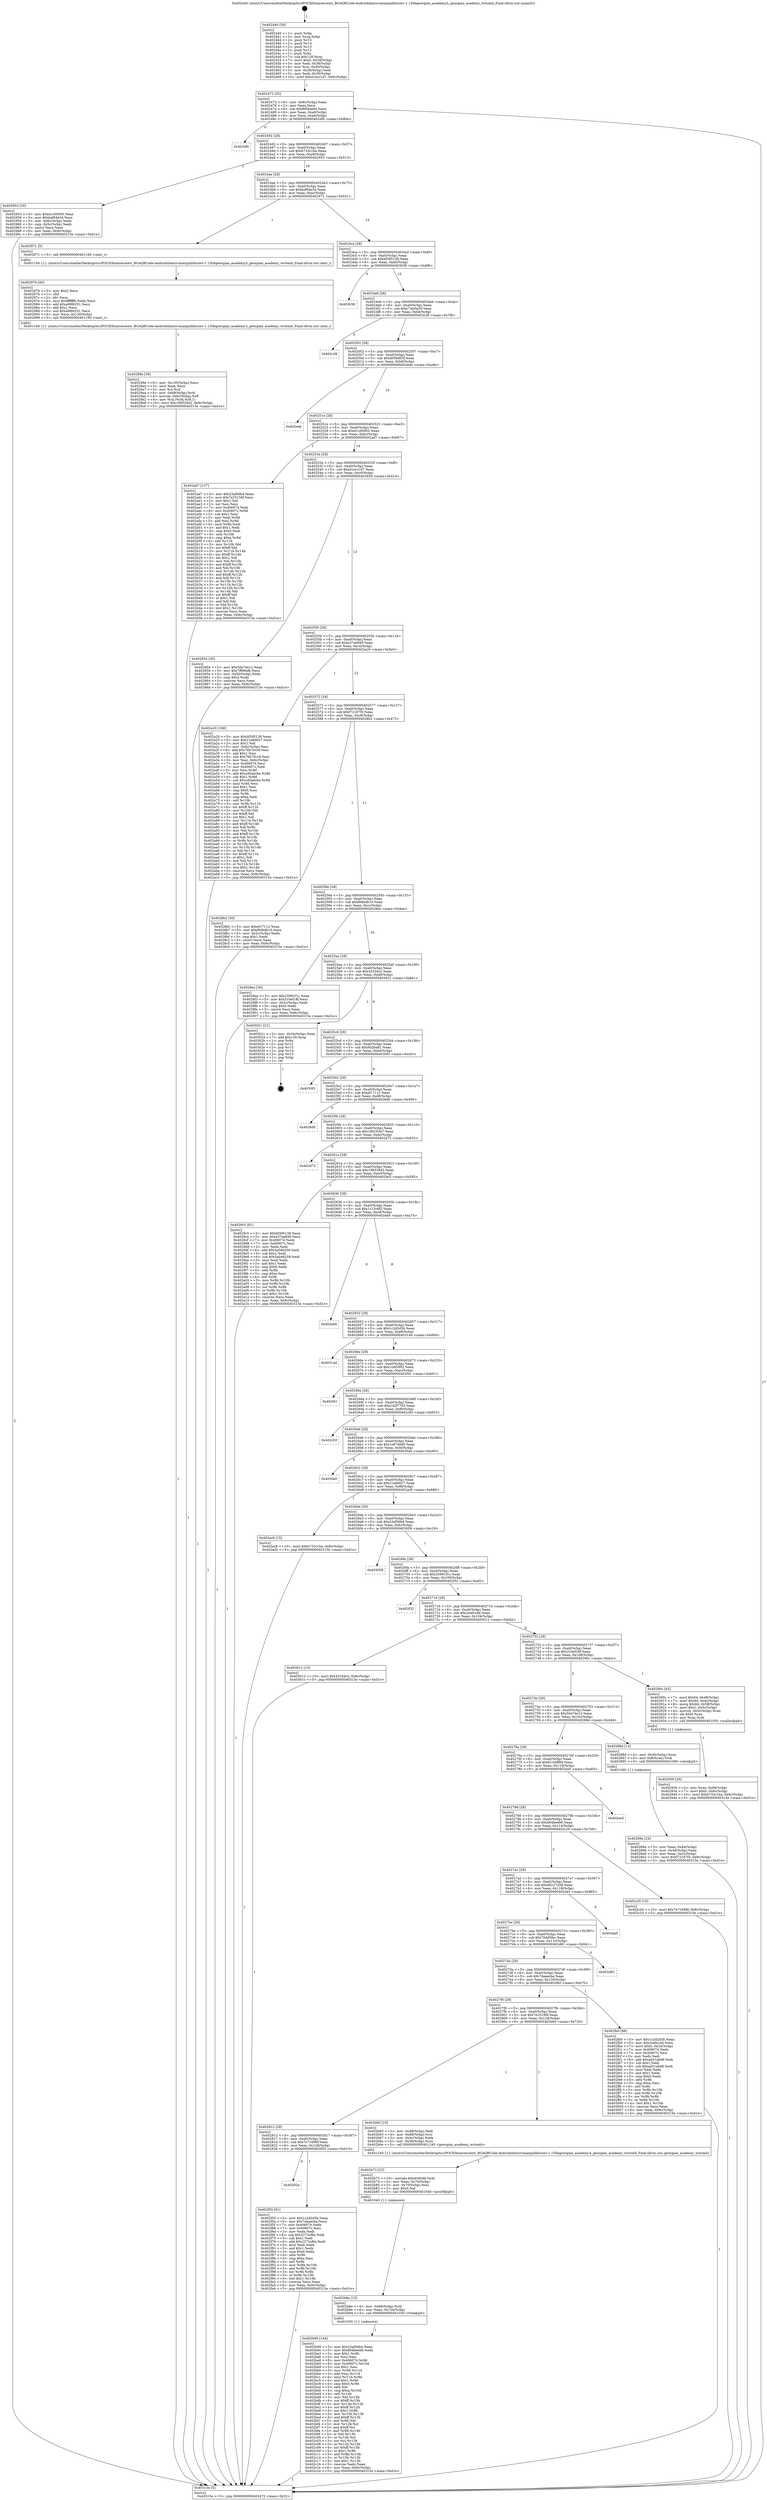 digraph "0x402440" {
  label = "0x402440 (/mnt/c/Users/mathe/Desktop/tcc/POCII/binaries/extr_BGAQRCode-Androidzbarsrcmainjnilibiconv-1.15libgeorgian_academy.h_georgian_academy_wctomb_Final-ollvm.out::main(0))"
  labelloc = "t"
  node[shape=record]

  Entry [label="",width=0.3,height=0.3,shape=circle,fillcolor=black,style=filled]
  "0x402472" [label="{
     0x402472 [32]\l
     | [instrs]\l
     &nbsp;&nbsp;0x402472 \<+6\>: mov -0x9c(%rbp),%eax\l
     &nbsp;&nbsp;0x402478 \<+2\>: mov %eax,%ecx\l
     &nbsp;&nbsp;0x40247a \<+6\>: sub $0x80f4ae6d,%ecx\l
     &nbsp;&nbsp;0x402480 \<+6\>: mov %eax,-0xa0(%rbp)\l
     &nbsp;&nbsp;0x402486 \<+6\>: mov %ecx,-0xa4(%rbp)\l
     &nbsp;&nbsp;0x40248c \<+6\>: je 0000000000402dfb \<main+0x9bb\>\l
  }"]
  "0x402dfb" [label="{
     0x402dfb\l
  }", style=dashed]
  "0x402492" [label="{
     0x402492 [28]\l
     | [instrs]\l
     &nbsp;&nbsp;0x402492 \<+5\>: jmp 0000000000402497 \<main+0x57\>\l
     &nbsp;&nbsp;0x402497 \<+6\>: mov -0xa0(%rbp),%eax\l
     &nbsp;&nbsp;0x40249d \<+5\>: sub $0xb733c1ba,%eax\l
     &nbsp;&nbsp;0x4024a2 \<+6\>: mov %eax,-0xa8(%rbp)\l
     &nbsp;&nbsp;0x4024a8 \<+6\>: je 0000000000402953 \<main+0x513\>\l
  }"]
  Exit [label="",width=0.3,height=0.3,shape=circle,fillcolor=black,style=filled,peripheries=2]
  "0x402953" [label="{
     0x402953 [30]\l
     | [instrs]\l
     &nbsp;&nbsp;0x402953 \<+5\>: mov $0xd1c00950,%eax\l
     &nbsp;&nbsp;0x402958 \<+5\>: mov $0xbaf94e3d,%ecx\l
     &nbsp;&nbsp;0x40295d \<+3\>: mov -0x6c(%rbp),%edx\l
     &nbsp;&nbsp;0x402960 \<+3\>: cmp -0x5c(%rbp),%edx\l
     &nbsp;&nbsp;0x402963 \<+3\>: cmovl %ecx,%eax\l
     &nbsp;&nbsp;0x402966 \<+6\>: mov %eax,-0x9c(%rbp)\l
     &nbsp;&nbsp;0x40296c \<+5\>: jmp 000000000040315e \<main+0xd1e\>\l
  }"]
  "0x4024ae" [label="{
     0x4024ae [28]\l
     | [instrs]\l
     &nbsp;&nbsp;0x4024ae \<+5\>: jmp 00000000004024b3 \<main+0x73\>\l
     &nbsp;&nbsp;0x4024b3 \<+6\>: mov -0xa0(%rbp),%eax\l
     &nbsp;&nbsp;0x4024b9 \<+5\>: sub $0xbaf94e3d,%eax\l
     &nbsp;&nbsp;0x4024be \<+6\>: mov %eax,-0xac(%rbp)\l
     &nbsp;&nbsp;0x4024c4 \<+6\>: je 0000000000402971 \<main+0x531\>\l
  }"]
  "0x40282e" [label="{
     0x40282e\l
  }", style=dashed]
  "0x402971" [label="{
     0x402971 [5]\l
     | [instrs]\l
     &nbsp;&nbsp;0x402971 \<+5\>: call 0000000000401160 \<next_i\>\l
     | [calls]\l
     &nbsp;&nbsp;0x401160 \{1\} (/mnt/c/Users/mathe/Desktop/tcc/POCII/binaries/extr_BGAQRCode-Androidzbarsrcmainjnilibiconv-1.15libgeorgian_academy.h_georgian_academy_wctomb_Final-ollvm.out::next_i)\l
  }"]
  "0x4024ca" [label="{
     0x4024ca [28]\l
     | [instrs]\l
     &nbsp;&nbsp;0x4024ca \<+5\>: jmp 00000000004024cf \<main+0x8f\>\l
     &nbsp;&nbsp;0x4024cf \<+6\>: mov -0xa0(%rbp),%eax\l
     &nbsp;&nbsp;0x4024d5 \<+5\>: sub $0xbf395138,%eax\l
     &nbsp;&nbsp;0x4024da \<+6\>: mov %eax,-0xb0(%rbp)\l
     &nbsp;&nbsp;0x4024e0 \<+6\>: je 0000000000403036 \<main+0xbf6\>\l
  }"]
  "0x402f55" [label="{
     0x402f55 [91]\l
     | [instrs]\l
     &nbsp;&nbsp;0x402f55 \<+5\>: mov $0x1c2d2d3b,%eax\l
     &nbsp;&nbsp;0x402f5a \<+5\>: mov $0x7daaecba,%ecx\l
     &nbsp;&nbsp;0x402f5f \<+7\>: mov 0x406074,%edx\l
     &nbsp;&nbsp;0x402f66 \<+7\>: mov 0x40607c,%esi\l
     &nbsp;&nbsp;0x402f6d \<+2\>: mov %edx,%edi\l
     &nbsp;&nbsp;0x402f6f \<+6\>: sub $0x2272cf6e,%edi\l
     &nbsp;&nbsp;0x402f75 \<+3\>: sub $0x1,%edi\l
     &nbsp;&nbsp;0x402f78 \<+6\>: add $0x2272cf6e,%edi\l
     &nbsp;&nbsp;0x402f7e \<+3\>: imul %edi,%edx\l
     &nbsp;&nbsp;0x402f81 \<+3\>: and $0x1,%edx\l
     &nbsp;&nbsp;0x402f84 \<+3\>: cmp $0x0,%edx\l
     &nbsp;&nbsp;0x402f87 \<+4\>: sete %r8b\l
     &nbsp;&nbsp;0x402f8b \<+3\>: cmp $0xa,%esi\l
     &nbsp;&nbsp;0x402f8e \<+4\>: setl %r9b\l
     &nbsp;&nbsp;0x402f92 \<+3\>: mov %r8b,%r10b\l
     &nbsp;&nbsp;0x402f95 \<+3\>: and %r9b,%r10b\l
     &nbsp;&nbsp;0x402f98 \<+3\>: xor %r9b,%r8b\l
     &nbsp;&nbsp;0x402f9b \<+3\>: or %r8b,%r10b\l
     &nbsp;&nbsp;0x402f9e \<+4\>: test $0x1,%r10b\l
     &nbsp;&nbsp;0x402fa2 \<+3\>: cmovne %ecx,%eax\l
     &nbsp;&nbsp;0x402fa5 \<+6\>: mov %eax,-0x9c(%rbp)\l
     &nbsp;&nbsp;0x402fab \<+5\>: jmp 000000000040315e \<main+0xd1e\>\l
  }"]
  "0x403036" [label="{
     0x403036\l
  }", style=dashed]
  "0x4024e6" [label="{
     0x4024e6 [28]\l
     | [instrs]\l
     &nbsp;&nbsp;0x4024e6 \<+5\>: jmp 00000000004024eb \<main+0xab\>\l
     &nbsp;&nbsp;0x4024eb \<+6\>: mov -0xa0(%rbp),%eax\l
     &nbsp;&nbsp;0x4024f1 \<+5\>: sub $0xc7ab0a29,%eax\l
     &nbsp;&nbsp;0x4024f6 \<+6\>: mov %eax,-0xb4(%rbp)\l
     &nbsp;&nbsp;0x4024fc \<+6\>: je 0000000000402c38 \<main+0x7f8\>\l
  }"]
  "0x402b99" [label="{
     0x402b99 [144]\l
     | [instrs]\l
     &nbsp;&nbsp;0x402b99 \<+5\>: mov $0x23af56b4,%eax\l
     &nbsp;&nbsp;0x402b9e \<+5\>: mov $0x664bee66,%edx\l
     &nbsp;&nbsp;0x402ba3 \<+3\>: mov $0x1,%r8b\l
     &nbsp;&nbsp;0x402ba6 \<+2\>: xor %esi,%esi\l
     &nbsp;&nbsp;0x402ba8 \<+8\>: mov 0x406074,%r9d\l
     &nbsp;&nbsp;0x402bb0 \<+8\>: mov 0x40607c,%r10d\l
     &nbsp;&nbsp;0x402bb8 \<+3\>: sub $0x1,%esi\l
     &nbsp;&nbsp;0x402bbb \<+3\>: mov %r9d,%r11d\l
     &nbsp;&nbsp;0x402bbe \<+3\>: add %esi,%r11d\l
     &nbsp;&nbsp;0x402bc1 \<+4\>: imul %r11d,%r9d\l
     &nbsp;&nbsp;0x402bc5 \<+4\>: and $0x1,%r9d\l
     &nbsp;&nbsp;0x402bc9 \<+4\>: cmp $0x0,%r9d\l
     &nbsp;&nbsp;0x402bcd \<+3\>: sete %bl\l
     &nbsp;&nbsp;0x402bd0 \<+4\>: cmp $0xa,%r10d\l
     &nbsp;&nbsp;0x402bd4 \<+4\>: setl %r14b\l
     &nbsp;&nbsp;0x402bd8 \<+3\>: mov %bl,%r15b\l
     &nbsp;&nbsp;0x402bdb \<+4\>: xor $0xff,%r15b\l
     &nbsp;&nbsp;0x402bdf \<+3\>: mov %r14b,%r12b\l
     &nbsp;&nbsp;0x402be2 \<+4\>: xor $0xff,%r12b\l
     &nbsp;&nbsp;0x402be6 \<+4\>: xor $0x1,%r8b\l
     &nbsp;&nbsp;0x402bea \<+3\>: mov %r15b,%r13b\l
     &nbsp;&nbsp;0x402bed \<+4\>: and $0xff,%r13b\l
     &nbsp;&nbsp;0x402bf1 \<+3\>: and %r8b,%bl\l
     &nbsp;&nbsp;0x402bf4 \<+3\>: mov %r12b,%cl\l
     &nbsp;&nbsp;0x402bf7 \<+3\>: and $0xff,%cl\l
     &nbsp;&nbsp;0x402bfa \<+3\>: and %r8b,%r14b\l
     &nbsp;&nbsp;0x402bfd \<+3\>: or %bl,%r13b\l
     &nbsp;&nbsp;0x402c00 \<+3\>: or %r14b,%cl\l
     &nbsp;&nbsp;0x402c03 \<+3\>: xor %cl,%r13b\l
     &nbsp;&nbsp;0x402c06 \<+3\>: or %r12b,%r15b\l
     &nbsp;&nbsp;0x402c09 \<+4\>: xor $0xff,%r15b\l
     &nbsp;&nbsp;0x402c0d \<+4\>: or $0x1,%r8b\l
     &nbsp;&nbsp;0x402c11 \<+3\>: and %r8b,%r15b\l
     &nbsp;&nbsp;0x402c14 \<+3\>: or %r15b,%r13b\l
     &nbsp;&nbsp;0x402c17 \<+4\>: test $0x1,%r13b\l
     &nbsp;&nbsp;0x402c1b \<+3\>: cmovne %edx,%eax\l
     &nbsp;&nbsp;0x402c1e \<+6\>: mov %eax,-0x9c(%rbp)\l
     &nbsp;&nbsp;0x402c24 \<+5\>: jmp 000000000040315e \<main+0xd1e\>\l
  }"]
  "0x402c38" [label="{
     0x402c38\l
  }", style=dashed]
  "0x402502" [label="{
     0x402502 [28]\l
     | [instrs]\l
     &nbsp;&nbsp;0x402502 \<+5\>: jmp 0000000000402507 \<main+0xc7\>\l
     &nbsp;&nbsp;0x402507 \<+6\>: mov -0xa0(%rbp),%eax\l
     &nbsp;&nbsp;0x40250d \<+5\>: sub $0xd05bd03f,%eax\l
     &nbsp;&nbsp;0x402512 \<+6\>: mov %eax,-0xb8(%rbp)\l
     &nbsp;&nbsp;0x402518 \<+6\>: je 0000000000402ede \<main+0xa9e\>\l
  }"]
  "0x402b8a" [label="{
     0x402b8a [15]\l
     | [instrs]\l
     &nbsp;&nbsp;0x402b8a \<+4\>: mov -0x68(%rbp),%rdi\l
     &nbsp;&nbsp;0x402b8e \<+6\>: mov %eax,-0x134(%rbp)\l
     &nbsp;&nbsp;0x402b94 \<+5\>: call 0000000000401030 \<free@plt\>\l
     | [calls]\l
     &nbsp;&nbsp;0x401030 \{1\} (unknown)\l
  }"]
  "0x402ede" [label="{
     0x402ede\l
  }", style=dashed]
  "0x40251e" [label="{
     0x40251e [28]\l
     | [instrs]\l
     &nbsp;&nbsp;0x40251e \<+5\>: jmp 0000000000402523 \<main+0xe3\>\l
     &nbsp;&nbsp;0x402523 \<+6\>: mov -0xa0(%rbp),%eax\l
     &nbsp;&nbsp;0x402529 \<+5\>: sub $0xd1c00950,%eax\l
     &nbsp;&nbsp;0x40252e \<+6\>: mov %eax,-0xbc(%rbp)\l
     &nbsp;&nbsp;0x402534 \<+6\>: je 0000000000402ad7 \<main+0x697\>\l
  }"]
  "0x402b73" [label="{
     0x402b73 [23]\l
     | [instrs]\l
     &nbsp;&nbsp;0x402b73 \<+10\>: movabs $0x4040d6,%rdi\l
     &nbsp;&nbsp;0x402b7d \<+3\>: mov %eax,-0x70(%rbp)\l
     &nbsp;&nbsp;0x402b80 \<+3\>: mov -0x70(%rbp),%esi\l
     &nbsp;&nbsp;0x402b83 \<+2\>: mov $0x0,%al\l
     &nbsp;&nbsp;0x402b85 \<+5\>: call 0000000000401040 \<printf@plt\>\l
     | [calls]\l
     &nbsp;&nbsp;0x401040 \{1\} (unknown)\l
  }"]
  "0x402ad7" [label="{
     0x402ad7 [137]\l
     | [instrs]\l
     &nbsp;&nbsp;0x402ad7 \<+5\>: mov $0x23af56b4,%eax\l
     &nbsp;&nbsp;0x402adc \<+5\>: mov $0x7e25156f,%ecx\l
     &nbsp;&nbsp;0x402ae1 \<+2\>: mov $0x1,%dl\l
     &nbsp;&nbsp;0x402ae3 \<+2\>: xor %esi,%esi\l
     &nbsp;&nbsp;0x402ae5 \<+7\>: mov 0x406074,%edi\l
     &nbsp;&nbsp;0x402aec \<+8\>: mov 0x40607c,%r8d\l
     &nbsp;&nbsp;0x402af4 \<+3\>: sub $0x1,%esi\l
     &nbsp;&nbsp;0x402af7 \<+3\>: mov %edi,%r9d\l
     &nbsp;&nbsp;0x402afa \<+3\>: add %esi,%r9d\l
     &nbsp;&nbsp;0x402afd \<+4\>: imul %r9d,%edi\l
     &nbsp;&nbsp;0x402b01 \<+3\>: and $0x1,%edi\l
     &nbsp;&nbsp;0x402b04 \<+3\>: cmp $0x0,%edi\l
     &nbsp;&nbsp;0x402b07 \<+4\>: sete %r10b\l
     &nbsp;&nbsp;0x402b0b \<+4\>: cmp $0xa,%r8d\l
     &nbsp;&nbsp;0x402b0f \<+4\>: setl %r11b\l
     &nbsp;&nbsp;0x402b13 \<+3\>: mov %r10b,%bl\l
     &nbsp;&nbsp;0x402b16 \<+3\>: xor $0xff,%bl\l
     &nbsp;&nbsp;0x402b19 \<+3\>: mov %r11b,%r14b\l
     &nbsp;&nbsp;0x402b1c \<+4\>: xor $0xff,%r14b\l
     &nbsp;&nbsp;0x402b20 \<+3\>: xor $0x1,%dl\l
     &nbsp;&nbsp;0x402b23 \<+3\>: mov %bl,%r15b\l
     &nbsp;&nbsp;0x402b26 \<+4\>: and $0xff,%r15b\l
     &nbsp;&nbsp;0x402b2a \<+3\>: and %dl,%r10b\l
     &nbsp;&nbsp;0x402b2d \<+3\>: mov %r14b,%r12b\l
     &nbsp;&nbsp;0x402b30 \<+4\>: and $0xff,%r12b\l
     &nbsp;&nbsp;0x402b34 \<+3\>: and %dl,%r11b\l
     &nbsp;&nbsp;0x402b37 \<+3\>: or %r10b,%r15b\l
     &nbsp;&nbsp;0x402b3a \<+3\>: or %r11b,%r12b\l
     &nbsp;&nbsp;0x402b3d \<+3\>: xor %r12b,%r15b\l
     &nbsp;&nbsp;0x402b40 \<+3\>: or %r14b,%bl\l
     &nbsp;&nbsp;0x402b43 \<+3\>: xor $0xff,%bl\l
     &nbsp;&nbsp;0x402b46 \<+3\>: or $0x1,%dl\l
     &nbsp;&nbsp;0x402b49 \<+2\>: and %dl,%bl\l
     &nbsp;&nbsp;0x402b4b \<+3\>: or %bl,%r15b\l
     &nbsp;&nbsp;0x402b4e \<+4\>: test $0x1,%r15b\l
     &nbsp;&nbsp;0x402b52 \<+3\>: cmovne %ecx,%eax\l
     &nbsp;&nbsp;0x402b55 \<+6\>: mov %eax,-0x9c(%rbp)\l
     &nbsp;&nbsp;0x402b5b \<+5\>: jmp 000000000040315e \<main+0xd1e\>\l
  }"]
  "0x40253a" [label="{
     0x40253a [28]\l
     | [instrs]\l
     &nbsp;&nbsp;0x40253a \<+5\>: jmp 000000000040253f \<main+0xff\>\l
     &nbsp;&nbsp;0x40253f \<+6\>: mov -0xa0(%rbp),%eax\l
     &nbsp;&nbsp;0x402545 \<+5\>: sub $0xd1ecc1d7,%eax\l
     &nbsp;&nbsp;0x40254a \<+6\>: mov %eax,-0xc0(%rbp)\l
     &nbsp;&nbsp;0x402550 \<+6\>: je 0000000000402854 \<main+0x414\>\l
  }"]
  "0x402812" [label="{
     0x402812 [28]\l
     | [instrs]\l
     &nbsp;&nbsp;0x402812 \<+5\>: jmp 0000000000402817 \<main+0x3d7\>\l
     &nbsp;&nbsp;0x402817 \<+6\>: mov -0xa0(%rbp),%eax\l
     &nbsp;&nbsp;0x40281d \<+5\>: sub $0x7e71699f,%eax\l
     &nbsp;&nbsp;0x402822 \<+6\>: mov %eax,-0x128(%rbp)\l
     &nbsp;&nbsp;0x402828 \<+6\>: je 0000000000402f55 \<main+0xb15\>\l
  }"]
  "0x402854" [label="{
     0x402854 [30]\l
     | [instrs]\l
     &nbsp;&nbsp;0x402854 \<+5\>: mov $0x50e74e12,%eax\l
     &nbsp;&nbsp;0x402859 \<+5\>: mov $0x7ff99bfb,%ecx\l
     &nbsp;&nbsp;0x40285e \<+3\>: mov -0x30(%rbp),%edx\l
     &nbsp;&nbsp;0x402861 \<+3\>: cmp $0x2,%edx\l
     &nbsp;&nbsp;0x402864 \<+3\>: cmovne %ecx,%eax\l
     &nbsp;&nbsp;0x402867 \<+6\>: mov %eax,-0x9c(%rbp)\l
     &nbsp;&nbsp;0x40286d \<+5\>: jmp 000000000040315e \<main+0xd1e\>\l
  }"]
  "0x402556" [label="{
     0x402556 [28]\l
     | [instrs]\l
     &nbsp;&nbsp;0x402556 \<+5\>: jmp 000000000040255b \<main+0x11b\>\l
     &nbsp;&nbsp;0x40255b \<+6\>: mov -0xa0(%rbp),%eax\l
     &nbsp;&nbsp;0x402561 \<+5\>: sub $0xe37ae849,%eax\l
     &nbsp;&nbsp;0x402566 \<+6\>: mov %eax,-0xc4(%rbp)\l
     &nbsp;&nbsp;0x40256c \<+6\>: je 0000000000402a20 \<main+0x5e0\>\l
  }"]
  "0x40315e" [label="{
     0x40315e [5]\l
     | [instrs]\l
     &nbsp;&nbsp;0x40315e \<+5\>: jmp 0000000000402472 \<main+0x32\>\l
  }"]
  "0x402440" [label="{
     0x402440 [50]\l
     | [instrs]\l
     &nbsp;&nbsp;0x402440 \<+1\>: push %rbp\l
     &nbsp;&nbsp;0x402441 \<+3\>: mov %rsp,%rbp\l
     &nbsp;&nbsp;0x402444 \<+2\>: push %r15\l
     &nbsp;&nbsp;0x402446 \<+2\>: push %r14\l
     &nbsp;&nbsp;0x402448 \<+2\>: push %r13\l
     &nbsp;&nbsp;0x40244a \<+2\>: push %r12\l
     &nbsp;&nbsp;0x40244c \<+1\>: push %rbx\l
     &nbsp;&nbsp;0x40244d \<+7\>: sub $0x128,%rsp\l
     &nbsp;&nbsp;0x402454 \<+7\>: movl $0x0,-0x34(%rbp)\l
     &nbsp;&nbsp;0x40245b \<+3\>: mov %edi,-0x38(%rbp)\l
     &nbsp;&nbsp;0x40245e \<+4\>: mov %rsi,-0x40(%rbp)\l
     &nbsp;&nbsp;0x402462 \<+3\>: mov -0x38(%rbp),%edi\l
     &nbsp;&nbsp;0x402465 \<+3\>: mov %edi,-0x30(%rbp)\l
     &nbsp;&nbsp;0x402468 \<+10\>: movl $0xd1ecc1d7,-0x9c(%rbp)\l
  }"]
  "0x402b60" [label="{
     0x402b60 [19]\l
     | [instrs]\l
     &nbsp;&nbsp;0x402b60 \<+3\>: mov -0x48(%rbp),%edi\l
     &nbsp;&nbsp;0x402b63 \<+4\>: mov -0x68(%rbp),%rsi\l
     &nbsp;&nbsp;0x402b67 \<+3\>: mov -0x4c(%rbp),%edx\l
     &nbsp;&nbsp;0x402b6a \<+4\>: mov -0x58(%rbp),%rcx\l
     &nbsp;&nbsp;0x402b6e \<+5\>: call 0000000000401240 \<georgian_academy_wctomb\>\l
     | [calls]\l
     &nbsp;&nbsp;0x401240 \{1\} (/mnt/c/Users/mathe/Desktop/tcc/POCII/binaries/extr_BGAQRCode-Androidzbarsrcmainjnilibiconv-1.15libgeorgian_academy.h_georgian_academy_wctomb_Final-ollvm.out::georgian_academy_wctomb)\l
  }"]
  "0x402a20" [label="{
     0x402a20 [168]\l
     | [instrs]\l
     &nbsp;&nbsp;0x402a20 \<+5\>: mov $0xbf395138,%eax\l
     &nbsp;&nbsp;0x402a25 \<+5\>: mov $0x21a66627,%ecx\l
     &nbsp;&nbsp;0x402a2a \<+2\>: mov $0x1,%dl\l
     &nbsp;&nbsp;0x402a2c \<+3\>: mov -0x6c(%rbp),%esi\l
     &nbsp;&nbsp;0x402a2f \<+6\>: add $0x76b70cc8,%esi\l
     &nbsp;&nbsp;0x402a35 \<+3\>: add $0x1,%esi\l
     &nbsp;&nbsp;0x402a38 \<+6\>: sub $0x76b70cc8,%esi\l
     &nbsp;&nbsp;0x402a3e \<+3\>: mov %esi,-0x6c(%rbp)\l
     &nbsp;&nbsp;0x402a41 \<+7\>: mov 0x406074,%esi\l
     &nbsp;&nbsp;0x402a48 \<+7\>: mov 0x40607c,%edi\l
     &nbsp;&nbsp;0x402a4f \<+3\>: mov %esi,%r8d\l
     &nbsp;&nbsp;0x402a52 \<+7\>: add $0xcd0adcbe,%r8d\l
     &nbsp;&nbsp;0x402a59 \<+4\>: sub $0x1,%r8d\l
     &nbsp;&nbsp;0x402a5d \<+7\>: sub $0xcd0adcbe,%r8d\l
     &nbsp;&nbsp;0x402a64 \<+4\>: imul %r8d,%esi\l
     &nbsp;&nbsp;0x402a68 \<+3\>: and $0x1,%esi\l
     &nbsp;&nbsp;0x402a6b \<+3\>: cmp $0x0,%esi\l
     &nbsp;&nbsp;0x402a6e \<+4\>: sete %r9b\l
     &nbsp;&nbsp;0x402a72 \<+3\>: cmp $0xa,%edi\l
     &nbsp;&nbsp;0x402a75 \<+4\>: setl %r10b\l
     &nbsp;&nbsp;0x402a79 \<+3\>: mov %r9b,%r11b\l
     &nbsp;&nbsp;0x402a7c \<+4\>: xor $0xff,%r11b\l
     &nbsp;&nbsp;0x402a80 \<+3\>: mov %r10b,%bl\l
     &nbsp;&nbsp;0x402a83 \<+3\>: xor $0xff,%bl\l
     &nbsp;&nbsp;0x402a86 \<+3\>: xor $0x1,%dl\l
     &nbsp;&nbsp;0x402a89 \<+3\>: mov %r11b,%r14b\l
     &nbsp;&nbsp;0x402a8c \<+4\>: and $0xff,%r14b\l
     &nbsp;&nbsp;0x402a90 \<+3\>: and %dl,%r9b\l
     &nbsp;&nbsp;0x402a93 \<+3\>: mov %bl,%r15b\l
     &nbsp;&nbsp;0x402a96 \<+4\>: and $0xff,%r15b\l
     &nbsp;&nbsp;0x402a9a \<+3\>: and %dl,%r10b\l
     &nbsp;&nbsp;0x402a9d \<+3\>: or %r9b,%r14b\l
     &nbsp;&nbsp;0x402aa0 \<+3\>: or %r10b,%r15b\l
     &nbsp;&nbsp;0x402aa3 \<+3\>: xor %r15b,%r14b\l
     &nbsp;&nbsp;0x402aa6 \<+3\>: or %bl,%r11b\l
     &nbsp;&nbsp;0x402aa9 \<+4\>: xor $0xff,%r11b\l
     &nbsp;&nbsp;0x402aad \<+3\>: or $0x1,%dl\l
     &nbsp;&nbsp;0x402ab0 \<+3\>: and %dl,%r11b\l
     &nbsp;&nbsp;0x402ab3 \<+3\>: or %r11b,%r14b\l
     &nbsp;&nbsp;0x402ab6 \<+4\>: test $0x1,%r14b\l
     &nbsp;&nbsp;0x402aba \<+3\>: cmovne %ecx,%eax\l
     &nbsp;&nbsp;0x402abd \<+6\>: mov %eax,-0x9c(%rbp)\l
     &nbsp;&nbsp;0x402ac3 \<+5\>: jmp 000000000040315e \<main+0xd1e\>\l
  }"]
  "0x402572" [label="{
     0x402572 [28]\l
     | [instrs]\l
     &nbsp;&nbsp;0x402572 \<+5\>: jmp 0000000000402577 \<main+0x137\>\l
     &nbsp;&nbsp;0x402577 \<+6\>: mov -0xa0(%rbp),%eax\l
     &nbsp;&nbsp;0x40257d \<+5\>: sub $0xf72167f3,%eax\l
     &nbsp;&nbsp;0x402582 \<+6\>: mov %eax,-0xc8(%rbp)\l
     &nbsp;&nbsp;0x402588 \<+6\>: je 00000000004028b2 \<main+0x472\>\l
  }"]
  "0x4027f6" [label="{
     0x4027f6 [28]\l
     | [instrs]\l
     &nbsp;&nbsp;0x4027f6 \<+5\>: jmp 00000000004027fb \<main+0x3bb\>\l
     &nbsp;&nbsp;0x4027fb \<+6\>: mov -0xa0(%rbp),%eax\l
     &nbsp;&nbsp;0x402801 \<+5\>: sub $0x7e25156f,%eax\l
     &nbsp;&nbsp;0x402806 \<+6\>: mov %eax,-0x124(%rbp)\l
     &nbsp;&nbsp;0x40280c \<+6\>: je 0000000000402b60 \<main+0x720\>\l
  }"]
  "0x4028b2" [label="{
     0x4028b2 [30]\l
     | [instrs]\l
     &nbsp;&nbsp;0x4028b2 \<+5\>: mov $0xef17112,%eax\l
     &nbsp;&nbsp;0x4028b7 \<+5\>: mov $0xf94bdb10,%ecx\l
     &nbsp;&nbsp;0x4028bc \<+3\>: mov -0x2c(%rbp),%edx\l
     &nbsp;&nbsp;0x4028bf \<+3\>: cmp $0x1,%edx\l
     &nbsp;&nbsp;0x4028c2 \<+3\>: cmovl %ecx,%eax\l
     &nbsp;&nbsp;0x4028c5 \<+6\>: mov %eax,-0x9c(%rbp)\l
     &nbsp;&nbsp;0x4028cb \<+5\>: jmp 000000000040315e \<main+0xd1e\>\l
  }"]
  "0x40258e" [label="{
     0x40258e [28]\l
     | [instrs]\l
     &nbsp;&nbsp;0x40258e \<+5\>: jmp 0000000000402593 \<main+0x153\>\l
     &nbsp;&nbsp;0x402593 \<+6\>: mov -0xa0(%rbp),%eax\l
     &nbsp;&nbsp;0x402599 \<+5\>: sub $0xf94bdb10,%eax\l
     &nbsp;&nbsp;0x40259e \<+6\>: mov %eax,-0xcc(%rbp)\l
     &nbsp;&nbsp;0x4025a4 \<+6\>: je 00000000004028ee \<main+0x4ae\>\l
  }"]
  "0x402fb0" [label="{
     0x402fb0 [98]\l
     | [instrs]\l
     &nbsp;&nbsp;0x402fb0 \<+5\>: mov $0x1c2d2d3b,%eax\l
     &nbsp;&nbsp;0x402fb5 \<+5\>: mov $0x2e4fccdd,%ecx\l
     &nbsp;&nbsp;0x402fba \<+7\>: movl $0x0,-0x34(%rbp)\l
     &nbsp;&nbsp;0x402fc1 \<+7\>: mov 0x406074,%edx\l
     &nbsp;&nbsp;0x402fc8 \<+7\>: mov 0x40607c,%esi\l
     &nbsp;&nbsp;0x402fcf \<+2\>: mov %edx,%edi\l
     &nbsp;&nbsp;0x402fd1 \<+6\>: add $0xad31abd8,%edi\l
     &nbsp;&nbsp;0x402fd7 \<+3\>: sub $0x1,%edi\l
     &nbsp;&nbsp;0x402fda \<+6\>: sub $0xad31abd8,%edi\l
     &nbsp;&nbsp;0x402fe0 \<+3\>: imul %edi,%edx\l
     &nbsp;&nbsp;0x402fe3 \<+3\>: and $0x1,%edx\l
     &nbsp;&nbsp;0x402fe6 \<+3\>: cmp $0x0,%edx\l
     &nbsp;&nbsp;0x402fe9 \<+4\>: sete %r8b\l
     &nbsp;&nbsp;0x402fed \<+3\>: cmp $0xa,%esi\l
     &nbsp;&nbsp;0x402ff0 \<+4\>: setl %r9b\l
     &nbsp;&nbsp;0x402ff4 \<+3\>: mov %r8b,%r10b\l
     &nbsp;&nbsp;0x402ff7 \<+3\>: and %r9b,%r10b\l
     &nbsp;&nbsp;0x402ffa \<+3\>: xor %r9b,%r8b\l
     &nbsp;&nbsp;0x402ffd \<+3\>: or %r8b,%r10b\l
     &nbsp;&nbsp;0x403000 \<+4\>: test $0x1,%r10b\l
     &nbsp;&nbsp;0x403004 \<+3\>: cmovne %ecx,%eax\l
     &nbsp;&nbsp;0x403007 \<+6\>: mov %eax,-0x9c(%rbp)\l
     &nbsp;&nbsp;0x40300d \<+5\>: jmp 000000000040315e \<main+0xd1e\>\l
  }"]
  "0x4028ee" [label="{
     0x4028ee [30]\l
     | [instrs]\l
     &nbsp;&nbsp;0x4028ee \<+5\>: mov $0x25991f1c,%eax\l
     &nbsp;&nbsp;0x4028f3 \<+5\>: mov $0x310ef18f,%ecx\l
     &nbsp;&nbsp;0x4028f8 \<+3\>: mov -0x2c(%rbp),%edx\l
     &nbsp;&nbsp;0x4028fb \<+3\>: cmp $0x0,%edx\l
     &nbsp;&nbsp;0x4028fe \<+3\>: cmove %ecx,%eax\l
     &nbsp;&nbsp;0x402901 \<+6\>: mov %eax,-0x9c(%rbp)\l
     &nbsp;&nbsp;0x402907 \<+5\>: jmp 000000000040315e \<main+0xd1e\>\l
  }"]
  "0x4025aa" [label="{
     0x4025aa [28]\l
     | [instrs]\l
     &nbsp;&nbsp;0x4025aa \<+5\>: jmp 00000000004025af \<main+0x16f\>\l
     &nbsp;&nbsp;0x4025af \<+6\>: mov -0xa0(%rbp),%eax\l
     &nbsp;&nbsp;0x4025b5 \<+5\>: sub $0x4332dc2,%eax\l
     &nbsp;&nbsp;0x4025ba \<+6\>: mov %eax,-0xd0(%rbp)\l
     &nbsp;&nbsp;0x4025c0 \<+6\>: je 0000000000403021 \<main+0xbe1\>\l
  }"]
  "0x4027da" [label="{
     0x4027da [28]\l
     | [instrs]\l
     &nbsp;&nbsp;0x4027da \<+5\>: jmp 00000000004027df \<main+0x39f\>\l
     &nbsp;&nbsp;0x4027df \<+6\>: mov -0xa0(%rbp),%eax\l
     &nbsp;&nbsp;0x4027e5 \<+5\>: sub $0x7daaecba,%eax\l
     &nbsp;&nbsp;0x4027ea \<+6\>: mov %eax,-0x120(%rbp)\l
     &nbsp;&nbsp;0x4027f0 \<+6\>: je 0000000000402fb0 \<main+0xb70\>\l
  }"]
  "0x403021" [label="{
     0x403021 [21]\l
     | [instrs]\l
     &nbsp;&nbsp;0x403021 \<+3\>: mov -0x34(%rbp),%eax\l
     &nbsp;&nbsp;0x403024 \<+7\>: add $0x128,%rsp\l
     &nbsp;&nbsp;0x40302b \<+1\>: pop %rbx\l
     &nbsp;&nbsp;0x40302c \<+2\>: pop %r12\l
     &nbsp;&nbsp;0x40302e \<+2\>: pop %r13\l
     &nbsp;&nbsp;0x403030 \<+2\>: pop %r14\l
     &nbsp;&nbsp;0x403032 \<+2\>: pop %r15\l
     &nbsp;&nbsp;0x403034 \<+1\>: pop %rbp\l
     &nbsp;&nbsp;0x403035 \<+1\>: ret\l
  }"]
  "0x4025c6" [label="{
     0x4025c6 [28]\l
     | [instrs]\l
     &nbsp;&nbsp;0x4025c6 \<+5\>: jmp 00000000004025cb \<main+0x18b\>\l
     &nbsp;&nbsp;0x4025cb \<+6\>: mov -0xa0(%rbp),%eax\l
     &nbsp;&nbsp;0x4025d1 \<+5\>: sub $0x6b2ba81,%eax\l
     &nbsp;&nbsp;0x4025d6 \<+6\>: mov %eax,-0xd4(%rbp)\l
     &nbsp;&nbsp;0x4025dc \<+6\>: je 00000000004030f3 \<main+0xcb3\>\l
  }"]
  "0x402d81" [label="{
     0x402d81\l
  }", style=dashed]
  "0x4030f3" [label="{
     0x4030f3\l
  }", style=dashed]
  "0x4025e2" [label="{
     0x4025e2 [28]\l
     | [instrs]\l
     &nbsp;&nbsp;0x4025e2 \<+5\>: jmp 00000000004025e7 \<main+0x1a7\>\l
     &nbsp;&nbsp;0x4025e7 \<+6\>: mov -0xa0(%rbp),%eax\l
     &nbsp;&nbsp;0x4025ed \<+5\>: sub $0xef17112,%eax\l
     &nbsp;&nbsp;0x4025f2 \<+6\>: mov %eax,-0xd8(%rbp)\l
     &nbsp;&nbsp;0x4025f8 \<+6\>: je 00000000004028d0 \<main+0x490\>\l
  }"]
  "0x4027be" [label="{
     0x4027be [28]\l
     | [instrs]\l
     &nbsp;&nbsp;0x4027be \<+5\>: jmp 00000000004027c3 \<main+0x383\>\l
     &nbsp;&nbsp;0x4027c3 \<+6\>: mov -0xa0(%rbp),%eax\l
     &nbsp;&nbsp;0x4027c9 \<+5\>: sub $0x70dd5fec,%eax\l
     &nbsp;&nbsp;0x4027ce \<+6\>: mov %eax,-0x11c(%rbp)\l
     &nbsp;&nbsp;0x4027d4 \<+6\>: je 0000000000402d81 \<main+0x941\>\l
  }"]
  "0x4028d0" [label="{
     0x4028d0\l
  }", style=dashed]
  "0x4025fe" [label="{
     0x4025fe [28]\l
     | [instrs]\l
     &nbsp;&nbsp;0x4025fe \<+5\>: jmp 0000000000402603 \<main+0x1c3\>\l
     &nbsp;&nbsp;0x402603 \<+6\>: mov -0xa0(%rbp),%eax\l
     &nbsp;&nbsp;0x402609 \<+5\>: sub $0x180183a7,%eax\l
     &nbsp;&nbsp;0x40260e \<+6\>: mov %eax,-0xdc(%rbp)\l
     &nbsp;&nbsp;0x402614 \<+6\>: je 0000000000402d72 \<main+0x932\>\l
  }"]
  "0x402da5" [label="{
     0x402da5\l
  }", style=dashed]
  "0x402d72" [label="{
     0x402d72\l
  }", style=dashed]
  "0x40261a" [label="{
     0x40261a [28]\l
     | [instrs]\l
     &nbsp;&nbsp;0x40261a \<+5\>: jmp 000000000040261f \<main+0x1df\>\l
     &nbsp;&nbsp;0x40261f \<+6\>: mov -0xa0(%rbp),%eax\l
     &nbsp;&nbsp;0x402625 \<+5\>: sub $0x19852842,%eax\l
     &nbsp;&nbsp;0x40262a \<+6\>: mov %eax,-0xe0(%rbp)\l
     &nbsp;&nbsp;0x402630 \<+6\>: je 00000000004029c5 \<main+0x585\>\l
  }"]
  "0x4027a2" [label="{
     0x4027a2 [28]\l
     | [instrs]\l
     &nbsp;&nbsp;0x4027a2 \<+5\>: jmp 00000000004027a7 \<main+0x367\>\l
     &nbsp;&nbsp;0x4027a7 \<+6\>: mov -0xa0(%rbp),%eax\l
     &nbsp;&nbsp;0x4027ad \<+5\>: sub $0x68227208,%eax\l
     &nbsp;&nbsp;0x4027b2 \<+6\>: mov %eax,-0x118(%rbp)\l
     &nbsp;&nbsp;0x4027b8 \<+6\>: je 0000000000402da5 \<main+0x965\>\l
  }"]
  "0x4029c5" [label="{
     0x4029c5 [91]\l
     | [instrs]\l
     &nbsp;&nbsp;0x4029c5 \<+5\>: mov $0xbf395138,%eax\l
     &nbsp;&nbsp;0x4029ca \<+5\>: mov $0xe37ae849,%ecx\l
     &nbsp;&nbsp;0x4029cf \<+7\>: mov 0x406074,%edx\l
     &nbsp;&nbsp;0x4029d6 \<+7\>: mov 0x40607c,%esi\l
     &nbsp;&nbsp;0x4029dd \<+2\>: mov %edx,%edi\l
     &nbsp;&nbsp;0x4029df \<+6\>: add $0x5a046259,%edi\l
     &nbsp;&nbsp;0x4029e5 \<+3\>: sub $0x1,%edi\l
     &nbsp;&nbsp;0x4029e8 \<+6\>: sub $0x5a046259,%edi\l
     &nbsp;&nbsp;0x4029ee \<+3\>: imul %edi,%edx\l
     &nbsp;&nbsp;0x4029f1 \<+3\>: and $0x1,%edx\l
     &nbsp;&nbsp;0x4029f4 \<+3\>: cmp $0x0,%edx\l
     &nbsp;&nbsp;0x4029f7 \<+4\>: sete %r8b\l
     &nbsp;&nbsp;0x4029fb \<+3\>: cmp $0xa,%esi\l
     &nbsp;&nbsp;0x4029fe \<+4\>: setl %r9b\l
     &nbsp;&nbsp;0x402a02 \<+3\>: mov %r8b,%r10b\l
     &nbsp;&nbsp;0x402a05 \<+3\>: and %r9b,%r10b\l
     &nbsp;&nbsp;0x402a08 \<+3\>: xor %r9b,%r8b\l
     &nbsp;&nbsp;0x402a0b \<+3\>: or %r8b,%r10b\l
     &nbsp;&nbsp;0x402a0e \<+4\>: test $0x1,%r10b\l
     &nbsp;&nbsp;0x402a12 \<+3\>: cmovne %ecx,%eax\l
     &nbsp;&nbsp;0x402a15 \<+6\>: mov %eax,-0x9c(%rbp)\l
     &nbsp;&nbsp;0x402a1b \<+5\>: jmp 000000000040315e \<main+0xd1e\>\l
  }"]
  "0x402636" [label="{
     0x402636 [28]\l
     | [instrs]\l
     &nbsp;&nbsp;0x402636 \<+5\>: jmp 000000000040263b \<main+0x1fb\>\l
     &nbsp;&nbsp;0x40263b \<+6\>: mov -0xa0(%rbp),%eax\l
     &nbsp;&nbsp;0x402641 \<+5\>: sub $0x1c15c6f2,%eax\l
     &nbsp;&nbsp;0x402646 \<+6\>: mov %eax,-0xe4(%rbp)\l
     &nbsp;&nbsp;0x40264c \<+6\>: je 0000000000402eb4 \<main+0xa74\>\l
  }"]
  "0x402c29" [label="{
     0x402c29 [15]\l
     | [instrs]\l
     &nbsp;&nbsp;0x402c29 \<+10\>: movl $0x7e71699f,-0x9c(%rbp)\l
     &nbsp;&nbsp;0x402c33 \<+5\>: jmp 000000000040315e \<main+0xd1e\>\l
  }"]
  "0x402eb4" [label="{
     0x402eb4\l
  }", style=dashed]
  "0x402652" [label="{
     0x402652 [28]\l
     | [instrs]\l
     &nbsp;&nbsp;0x402652 \<+5\>: jmp 0000000000402657 \<main+0x217\>\l
     &nbsp;&nbsp;0x402657 \<+6\>: mov -0xa0(%rbp),%eax\l
     &nbsp;&nbsp;0x40265d \<+5\>: sub $0x1c2d2d3b,%eax\l
     &nbsp;&nbsp;0x402662 \<+6\>: mov %eax,-0xe8(%rbp)\l
     &nbsp;&nbsp;0x402668 \<+6\>: je 000000000040314d \<main+0xd0d\>\l
  }"]
  "0x402786" [label="{
     0x402786 [28]\l
     | [instrs]\l
     &nbsp;&nbsp;0x402786 \<+5\>: jmp 000000000040278b \<main+0x34b\>\l
     &nbsp;&nbsp;0x40278b \<+6\>: mov -0xa0(%rbp),%eax\l
     &nbsp;&nbsp;0x402791 \<+5\>: sub $0x664bee66,%eax\l
     &nbsp;&nbsp;0x402796 \<+6\>: mov %eax,-0x114(%rbp)\l
     &nbsp;&nbsp;0x40279c \<+6\>: je 0000000000402c29 \<main+0x7e9\>\l
  }"]
  "0x40314d" [label="{
     0x40314d\l
  }", style=dashed]
  "0x40266e" [label="{
     0x40266e [28]\l
     | [instrs]\l
     &nbsp;&nbsp;0x40266e \<+5\>: jmp 0000000000402673 \<main+0x233\>\l
     &nbsp;&nbsp;0x402673 \<+6\>: mov -0xa0(%rbp),%eax\l
     &nbsp;&nbsp;0x402679 \<+5\>: sub $0x1cd05f02,%eax\l
     &nbsp;&nbsp;0x40267e \<+6\>: mov %eax,-0xec(%rbp)\l
     &nbsp;&nbsp;0x402684 \<+6\>: je 0000000000402f41 \<main+0xb01\>\l
  }"]
  "0x402ea5" [label="{
     0x402ea5\l
  }", style=dashed]
  "0x402f41" [label="{
     0x402f41\l
  }", style=dashed]
  "0x40268a" [label="{
     0x40268a [28]\l
     | [instrs]\l
     &nbsp;&nbsp;0x40268a \<+5\>: jmp 000000000040268f \<main+0x24f\>\l
     &nbsp;&nbsp;0x40268f \<+6\>: mov -0xa0(%rbp),%eax\l
     &nbsp;&nbsp;0x402695 \<+5\>: sub $0x1d2f7763,%eax\l
     &nbsp;&nbsp;0x40269a \<+6\>: mov %eax,-0xf0(%rbp)\l
     &nbsp;&nbsp;0x4026a0 \<+6\>: je 0000000000402c93 \<main+0x853\>\l
  }"]
  "0x40299e" [label="{
     0x40299e [39]\l
     | [instrs]\l
     &nbsp;&nbsp;0x40299e \<+6\>: mov -0x130(%rbp),%ecx\l
     &nbsp;&nbsp;0x4029a4 \<+3\>: imul %eax,%ecx\l
     &nbsp;&nbsp;0x4029a7 \<+3\>: mov %cl,%sil\l
     &nbsp;&nbsp;0x4029aa \<+4\>: mov -0x68(%rbp),%rdi\l
     &nbsp;&nbsp;0x4029ae \<+4\>: movslq -0x6c(%rbp),%r8\l
     &nbsp;&nbsp;0x4029b2 \<+4\>: mov %sil,(%rdi,%r8,1)\l
     &nbsp;&nbsp;0x4029b6 \<+10\>: movl $0x19852842,-0x9c(%rbp)\l
     &nbsp;&nbsp;0x4029c0 \<+5\>: jmp 000000000040315e \<main+0xd1e\>\l
  }"]
  "0x402c93" [label="{
     0x402c93\l
  }", style=dashed]
  "0x4026a6" [label="{
     0x4026a6 [28]\l
     | [instrs]\l
     &nbsp;&nbsp;0x4026a6 \<+5\>: jmp 00000000004026ab \<main+0x26b\>\l
     &nbsp;&nbsp;0x4026ab \<+6\>: mov -0xa0(%rbp),%eax\l
     &nbsp;&nbsp;0x4026b1 \<+5\>: sub $0x1e8746d0,%eax\l
     &nbsp;&nbsp;0x4026b6 \<+6\>: mov %eax,-0xf4(%rbp)\l
     &nbsp;&nbsp;0x4026bc \<+6\>: je 00000000004030a0 \<main+0xc60\>\l
  }"]
  "0x402976" [label="{
     0x402976 [40]\l
     | [instrs]\l
     &nbsp;&nbsp;0x402976 \<+5\>: mov $0x2,%ecx\l
     &nbsp;&nbsp;0x40297b \<+1\>: cltd\l
     &nbsp;&nbsp;0x40297c \<+2\>: idiv %ecx\l
     &nbsp;&nbsp;0x40297e \<+6\>: imul $0xfffffffe,%edx,%ecx\l
     &nbsp;&nbsp;0x402984 \<+6\>: add $0xa99fd251,%ecx\l
     &nbsp;&nbsp;0x40298a \<+3\>: add $0x1,%ecx\l
     &nbsp;&nbsp;0x40298d \<+6\>: sub $0xa99fd251,%ecx\l
     &nbsp;&nbsp;0x402993 \<+6\>: mov %ecx,-0x130(%rbp)\l
     &nbsp;&nbsp;0x402999 \<+5\>: call 0000000000401160 \<next_i\>\l
     | [calls]\l
     &nbsp;&nbsp;0x401160 \{1\} (/mnt/c/Users/mathe/Desktop/tcc/POCII/binaries/extr_BGAQRCode-Androidzbarsrcmainjnilibiconv-1.15libgeorgian_academy.h_georgian_academy_wctomb_Final-ollvm.out::next_i)\l
  }"]
  "0x4030a0" [label="{
     0x4030a0\l
  }", style=dashed]
  "0x4026c2" [label="{
     0x4026c2 [28]\l
     | [instrs]\l
     &nbsp;&nbsp;0x4026c2 \<+5\>: jmp 00000000004026c7 \<main+0x287\>\l
     &nbsp;&nbsp;0x4026c7 \<+6\>: mov -0xa0(%rbp),%eax\l
     &nbsp;&nbsp;0x4026cd \<+5\>: sub $0x21a66627,%eax\l
     &nbsp;&nbsp;0x4026d2 \<+6\>: mov %eax,-0xf8(%rbp)\l
     &nbsp;&nbsp;0x4026d8 \<+6\>: je 0000000000402ac8 \<main+0x688\>\l
  }"]
  "0x402939" [label="{
     0x402939 [26]\l
     | [instrs]\l
     &nbsp;&nbsp;0x402939 \<+4\>: mov %rax,-0x68(%rbp)\l
     &nbsp;&nbsp;0x40293d \<+7\>: movl $0x0,-0x6c(%rbp)\l
     &nbsp;&nbsp;0x402944 \<+10\>: movl $0xb733c1ba,-0x9c(%rbp)\l
     &nbsp;&nbsp;0x40294e \<+5\>: jmp 000000000040315e \<main+0xd1e\>\l
  }"]
  "0x402ac8" [label="{
     0x402ac8 [15]\l
     | [instrs]\l
     &nbsp;&nbsp;0x402ac8 \<+10\>: movl $0xb733c1ba,-0x9c(%rbp)\l
     &nbsp;&nbsp;0x402ad2 \<+5\>: jmp 000000000040315e \<main+0xd1e\>\l
  }"]
  "0x4026de" [label="{
     0x4026de [28]\l
     | [instrs]\l
     &nbsp;&nbsp;0x4026de \<+5\>: jmp 00000000004026e3 \<main+0x2a3\>\l
     &nbsp;&nbsp;0x4026e3 \<+6\>: mov -0xa0(%rbp),%eax\l
     &nbsp;&nbsp;0x4026e9 \<+5\>: sub $0x23af56b4,%eax\l
     &nbsp;&nbsp;0x4026ee \<+6\>: mov %eax,-0xfc(%rbp)\l
     &nbsp;&nbsp;0x4026f4 \<+6\>: je 0000000000403058 \<main+0xc18\>\l
  }"]
  "0x40289a" [label="{
     0x40289a [24]\l
     | [instrs]\l
     &nbsp;&nbsp;0x40289a \<+3\>: mov %eax,-0x44(%rbp)\l
     &nbsp;&nbsp;0x40289d \<+3\>: mov -0x44(%rbp),%eax\l
     &nbsp;&nbsp;0x4028a0 \<+3\>: mov %eax,-0x2c(%rbp)\l
     &nbsp;&nbsp;0x4028a3 \<+10\>: movl $0xf72167f3,-0x9c(%rbp)\l
     &nbsp;&nbsp;0x4028ad \<+5\>: jmp 000000000040315e \<main+0xd1e\>\l
  }"]
  "0x403058" [label="{
     0x403058\l
  }", style=dashed]
  "0x4026fa" [label="{
     0x4026fa [28]\l
     | [instrs]\l
     &nbsp;&nbsp;0x4026fa \<+5\>: jmp 00000000004026ff \<main+0x2bf\>\l
     &nbsp;&nbsp;0x4026ff \<+6\>: mov -0xa0(%rbp),%eax\l
     &nbsp;&nbsp;0x402705 \<+5\>: sub $0x25991f1c,%eax\l
     &nbsp;&nbsp;0x40270a \<+6\>: mov %eax,-0x100(%rbp)\l
     &nbsp;&nbsp;0x402710 \<+6\>: je 0000000000402f32 \<main+0xaf2\>\l
  }"]
  "0x40276a" [label="{
     0x40276a [28]\l
     | [instrs]\l
     &nbsp;&nbsp;0x40276a \<+5\>: jmp 000000000040276f \<main+0x32f\>\l
     &nbsp;&nbsp;0x40276f \<+6\>: mov -0xa0(%rbp),%eax\l
     &nbsp;&nbsp;0x402775 \<+5\>: sub $0x6134f884,%eax\l
     &nbsp;&nbsp;0x40277a \<+6\>: mov %eax,-0x110(%rbp)\l
     &nbsp;&nbsp;0x402780 \<+6\>: je 0000000000402ea5 \<main+0xa65\>\l
  }"]
  "0x402f32" [label="{
     0x402f32\l
  }", style=dashed]
  "0x402716" [label="{
     0x402716 [28]\l
     | [instrs]\l
     &nbsp;&nbsp;0x402716 \<+5\>: jmp 000000000040271b \<main+0x2db\>\l
     &nbsp;&nbsp;0x40271b \<+6\>: mov -0xa0(%rbp),%eax\l
     &nbsp;&nbsp;0x402721 \<+5\>: sub $0x2e4fccdd,%eax\l
     &nbsp;&nbsp;0x402726 \<+6\>: mov %eax,-0x104(%rbp)\l
     &nbsp;&nbsp;0x40272c \<+6\>: je 0000000000403012 \<main+0xbd2\>\l
  }"]
  "0x40288d" [label="{
     0x40288d [13]\l
     | [instrs]\l
     &nbsp;&nbsp;0x40288d \<+4\>: mov -0x40(%rbp),%rax\l
     &nbsp;&nbsp;0x402891 \<+4\>: mov 0x8(%rax),%rdi\l
     &nbsp;&nbsp;0x402895 \<+5\>: call 0000000000401060 \<atoi@plt\>\l
     | [calls]\l
     &nbsp;&nbsp;0x401060 \{1\} (unknown)\l
  }"]
  "0x403012" [label="{
     0x403012 [15]\l
     | [instrs]\l
     &nbsp;&nbsp;0x403012 \<+10\>: movl $0x4332dc2,-0x9c(%rbp)\l
     &nbsp;&nbsp;0x40301c \<+5\>: jmp 000000000040315e \<main+0xd1e\>\l
  }"]
  "0x402732" [label="{
     0x402732 [28]\l
     | [instrs]\l
     &nbsp;&nbsp;0x402732 \<+5\>: jmp 0000000000402737 \<main+0x2f7\>\l
     &nbsp;&nbsp;0x402737 \<+6\>: mov -0xa0(%rbp),%eax\l
     &nbsp;&nbsp;0x40273d \<+5\>: sub $0x310ef18f,%eax\l
     &nbsp;&nbsp;0x402742 \<+6\>: mov %eax,-0x108(%rbp)\l
     &nbsp;&nbsp;0x402748 \<+6\>: je 000000000040290c \<main+0x4cc\>\l
  }"]
  "0x40274e" [label="{
     0x40274e [28]\l
     | [instrs]\l
     &nbsp;&nbsp;0x40274e \<+5\>: jmp 0000000000402753 \<main+0x313\>\l
     &nbsp;&nbsp;0x402753 \<+6\>: mov -0xa0(%rbp),%eax\l
     &nbsp;&nbsp;0x402759 \<+5\>: sub $0x50e74e12,%eax\l
     &nbsp;&nbsp;0x40275e \<+6\>: mov %eax,-0x10c(%rbp)\l
     &nbsp;&nbsp;0x402764 \<+6\>: je 000000000040288d \<main+0x44d\>\l
  }"]
  "0x40290c" [label="{
     0x40290c [45]\l
     | [instrs]\l
     &nbsp;&nbsp;0x40290c \<+7\>: movl $0x64,-0x48(%rbp)\l
     &nbsp;&nbsp;0x402913 \<+7\>: movl $0x64,-0x4c(%rbp)\l
     &nbsp;&nbsp;0x40291a \<+8\>: movq $0x64,-0x58(%rbp)\l
     &nbsp;&nbsp;0x402922 \<+7\>: movl $0x1,-0x5c(%rbp)\l
     &nbsp;&nbsp;0x402929 \<+4\>: movslq -0x5c(%rbp),%rax\l
     &nbsp;&nbsp;0x40292d \<+4\>: shl $0x0,%rax\l
     &nbsp;&nbsp;0x402931 \<+3\>: mov %rax,%rdi\l
     &nbsp;&nbsp;0x402934 \<+5\>: call 0000000000401050 \<malloc@plt\>\l
     | [calls]\l
     &nbsp;&nbsp;0x401050 \{1\} (unknown)\l
  }"]
  Entry -> "0x402440" [label=" 1"]
  "0x402472" -> "0x402dfb" [label=" 0"]
  "0x402472" -> "0x402492" [label=" 18"]
  "0x403021" -> Exit [label=" 1"]
  "0x402492" -> "0x402953" [label=" 2"]
  "0x402492" -> "0x4024ae" [label=" 16"]
  "0x403012" -> "0x40315e" [label=" 1"]
  "0x4024ae" -> "0x402971" [label=" 1"]
  "0x4024ae" -> "0x4024ca" [label=" 15"]
  "0x402fb0" -> "0x40315e" [label=" 1"]
  "0x4024ca" -> "0x403036" [label=" 0"]
  "0x4024ca" -> "0x4024e6" [label=" 15"]
  "0x402f55" -> "0x40315e" [label=" 1"]
  "0x4024e6" -> "0x402c38" [label=" 0"]
  "0x4024e6" -> "0x402502" [label=" 15"]
  "0x402812" -> "0x402f55" [label=" 1"]
  "0x402502" -> "0x402ede" [label=" 0"]
  "0x402502" -> "0x40251e" [label=" 15"]
  "0x402812" -> "0x40282e" [label=" 0"]
  "0x40251e" -> "0x402ad7" [label=" 1"]
  "0x40251e" -> "0x40253a" [label=" 14"]
  "0x402c29" -> "0x40315e" [label=" 1"]
  "0x40253a" -> "0x402854" [label=" 1"]
  "0x40253a" -> "0x402556" [label=" 13"]
  "0x402854" -> "0x40315e" [label=" 1"]
  "0x402440" -> "0x402472" [label=" 1"]
  "0x40315e" -> "0x402472" [label=" 17"]
  "0x402b99" -> "0x40315e" [label=" 1"]
  "0x402556" -> "0x402a20" [label=" 1"]
  "0x402556" -> "0x402572" [label=" 12"]
  "0x402b8a" -> "0x402b99" [label=" 1"]
  "0x402572" -> "0x4028b2" [label=" 1"]
  "0x402572" -> "0x40258e" [label=" 11"]
  "0x402b60" -> "0x402b73" [label=" 1"]
  "0x40258e" -> "0x4028ee" [label=" 1"]
  "0x40258e" -> "0x4025aa" [label=" 10"]
  "0x4027f6" -> "0x402812" [label=" 1"]
  "0x4025aa" -> "0x403021" [label=" 1"]
  "0x4025aa" -> "0x4025c6" [label=" 9"]
  "0x402b73" -> "0x402b8a" [label=" 1"]
  "0x4025c6" -> "0x4030f3" [label=" 0"]
  "0x4025c6" -> "0x4025e2" [label=" 9"]
  "0x4027da" -> "0x4027f6" [label=" 2"]
  "0x4025e2" -> "0x4028d0" [label=" 0"]
  "0x4025e2" -> "0x4025fe" [label=" 9"]
  "0x4027f6" -> "0x402b60" [label=" 1"]
  "0x4025fe" -> "0x402d72" [label=" 0"]
  "0x4025fe" -> "0x40261a" [label=" 9"]
  "0x4027be" -> "0x4027da" [label=" 3"]
  "0x40261a" -> "0x4029c5" [label=" 1"]
  "0x40261a" -> "0x402636" [label=" 8"]
  "0x4027da" -> "0x402fb0" [label=" 1"]
  "0x402636" -> "0x402eb4" [label=" 0"]
  "0x402636" -> "0x402652" [label=" 8"]
  "0x4027a2" -> "0x4027be" [label=" 3"]
  "0x402652" -> "0x40314d" [label=" 0"]
  "0x402652" -> "0x40266e" [label=" 8"]
  "0x4027be" -> "0x402d81" [label=" 0"]
  "0x40266e" -> "0x402f41" [label=" 0"]
  "0x40266e" -> "0x40268a" [label=" 8"]
  "0x402786" -> "0x4027a2" [label=" 3"]
  "0x40268a" -> "0x402c93" [label=" 0"]
  "0x40268a" -> "0x4026a6" [label=" 8"]
  "0x4027a2" -> "0x402da5" [label=" 0"]
  "0x4026a6" -> "0x4030a0" [label=" 0"]
  "0x4026a6" -> "0x4026c2" [label=" 8"]
  "0x40276a" -> "0x402786" [label=" 4"]
  "0x4026c2" -> "0x402ac8" [label=" 1"]
  "0x4026c2" -> "0x4026de" [label=" 7"]
  "0x40276a" -> "0x402ea5" [label=" 0"]
  "0x4026de" -> "0x403058" [label=" 0"]
  "0x4026de" -> "0x4026fa" [label=" 7"]
  "0x402786" -> "0x402c29" [label=" 1"]
  "0x4026fa" -> "0x402f32" [label=" 0"]
  "0x4026fa" -> "0x402716" [label=" 7"]
  "0x402ad7" -> "0x40315e" [label=" 1"]
  "0x402716" -> "0x403012" [label=" 1"]
  "0x402716" -> "0x402732" [label=" 6"]
  "0x402ac8" -> "0x40315e" [label=" 1"]
  "0x402732" -> "0x40290c" [label=" 1"]
  "0x402732" -> "0x40274e" [label=" 5"]
  "0x402a20" -> "0x40315e" [label=" 1"]
  "0x40274e" -> "0x40288d" [label=" 1"]
  "0x40274e" -> "0x40276a" [label=" 4"]
  "0x40288d" -> "0x40289a" [label=" 1"]
  "0x40289a" -> "0x40315e" [label=" 1"]
  "0x4028b2" -> "0x40315e" [label=" 1"]
  "0x4028ee" -> "0x40315e" [label=" 1"]
  "0x40290c" -> "0x402939" [label=" 1"]
  "0x402939" -> "0x40315e" [label=" 1"]
  "0x402953" -> "0x40315e" [label=" 2"]
  "0x402971" -> "0x402976" [label=" 1"]
  "0x402976" -> "0x40299e" [label=" 1"]
  "0x40299e" -> "0x40315e" [label=" 1"]
  "0x4029c5" -> "0x40315e" [label=" 1"]
}
